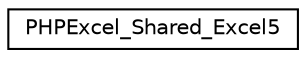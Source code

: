 digraph "Иерархия классов. Графический вид."
{
  edge [fontname="Helvetica",fontsize="10",labelfontname="Helvetica",labelfontsize="10"];
  node [fontname="Helvetica",fontsize="10",shape=record];
  rankdir="LR";
  Node0 [label="PHPExcel_Shared_Excel5",height=0.2,width=0.4,color="black", fillcolor="white", style="filled",URL="$class_p_h_p_excel___shared___excel5.html"];
}
